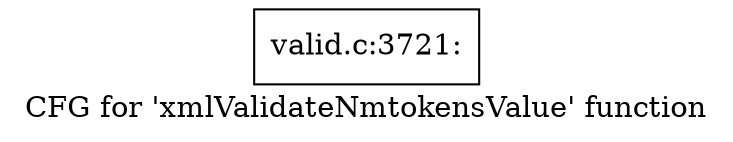 digraph "CFG for 'xmlValidateNmtokensValue' function" {
	label="CFG for 'xmlValidateNmtokensValue' function";

	Node0x4eab3c0 [shape=record,label="{valid.c:3721:}"];
}
